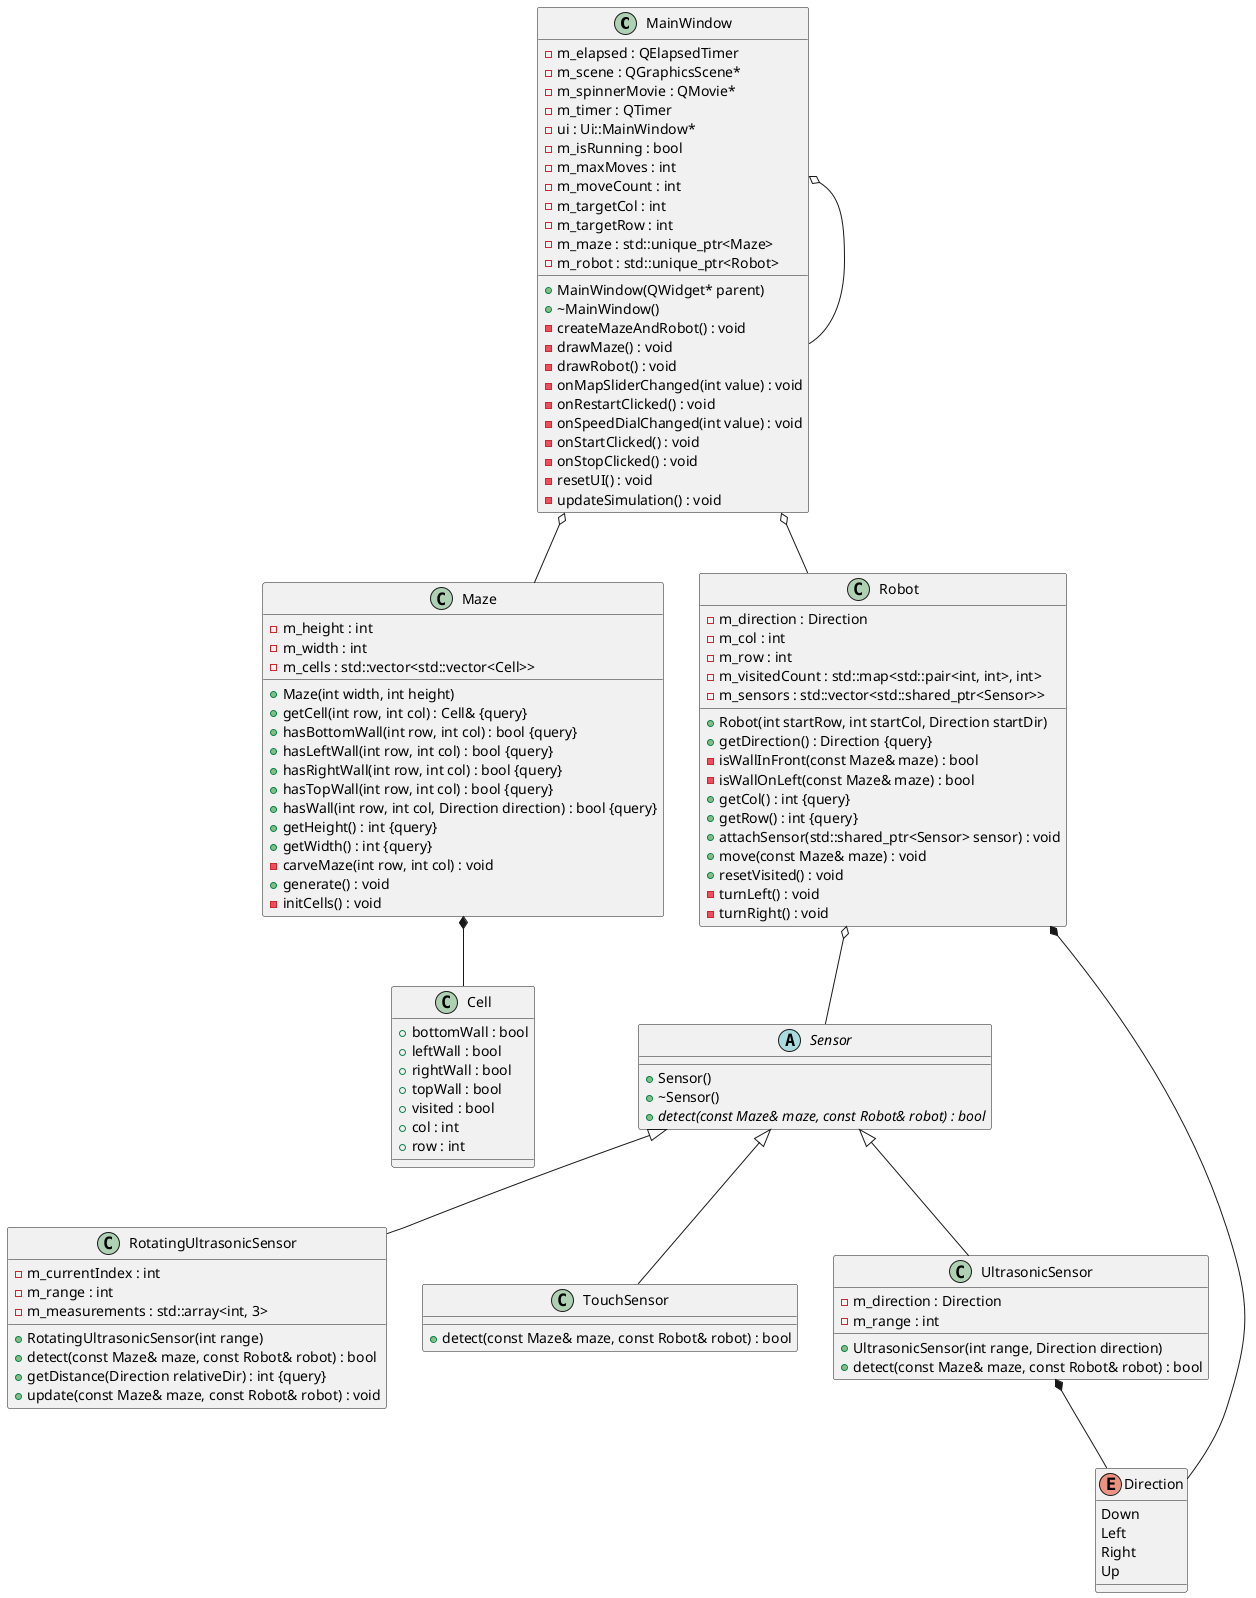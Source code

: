 @startuml





/' Objects '/

class MainWindow {
	+MainWindow(QWidget* parent)
	+~MainWindow()
	-m_elapsed : QElapsedTimer
	-m_scene : QGraphicsScene*
	-m_spinnerMovie : QMovie*
	-m_timer : QTimer
	-ui : Ui::MainWindow*
	-m_isRunning : bool
	-m_maxMoves : int
	-m_moveCount : int
	-m_targetCol : int
	-m_targetRow : int
	-m_maze : std::unique_ptr<Maze>
	-m_robot : std::unique_ptr<Robot>
	-createMazeAndRobot() : void
	-drawMaze() : void
	-drawRobot() : void
	-onMapSliderChanged(int value) : void
	-onRestartClicked() : void
	-onSpeedDialChanged(int value) : void
	-onStartClicked() : void
	-onStopClicked() : void
	-resetUI() : void
	-updateSimulation() : void
}


class Maze {
	+Maze(int width, int height)
	+getCell(int row, int col) : Cell& {query}
	+hasBottomWall(int row, int col) : bool {query}
	+hasLeftWall(int row, int col) : bool {query}
	+hasRightWall(int row, int col) : bool {query}
	+hasTopWall(int row, int col) : bool {query}
	+hasWall(int row, int col, Direction direction) : bool {query}
	+getHeight() : int {query}
	+getWidth() : int {query}
	-m_height : int
	-m_width : int
	-m_cells : std::vector<std::vector<Cell>>
	-carveMaze(int row, int col) : void
	+generate() : void
	-initCells() : void
}


class Robot {
	+Robot(int startRow, int startCol, Direction startDir)
	+getDirection() : Direction {query}
	-m_direction : Direction
	-isWallInFront(const Maze& maze) : bool
	-isWallOnLeft(const Maze& maze) : bool
	+getCol() : int {query}
	+getRow() : int {query}
	-m_col : int
	-m_row : int
	-m_visitedCount : std::map<std::pair<int, int>, int>
	-m_sensors : std::vector<std::shared_ptr<Sensor>>
	+attachSensor(std::shared_ptr<Sensor> sensor) : void
	+move(const Maze& maze) : void
	+resetVisited() : void
	-turnLeft() : void
	-turnRight() : void
}


class RotatingUltrasonicSensor {
	+RotatingUltrasonicSensor(int range)
	+detect(const Maze& maze, const Robot& robot) : bool
	+getDistance(Direction relativeDir) : int {query}
	-m_currentIndex : int
	-m_range : int
	-m_measurements : std::array<int, 3>
	+update(const Maze& maze, const Robot& robot) : void
}


abstract class Sensor {
	+Sensor()
	+~Sensor()
	+{abstract} detect(const Maze& maze, const Robot& robot) : bool
}


class TouchSensor {
	+detect(const Maze& maze, const Robot& robot) : bool
}


class UltrasonicSensor {
	+UltrasonicSensor(int range, Direction direction)
	-m_direction : Direction
	+detect(const Maze& maze, const Robot& robot) : bool
	-m_range : int
}


enum Direction {
	Down
	Left
	Right
	Up
}


class Cell {
	+bottomWall : bool
	+leftWall : bool
	+rightWall : bool
	+topWall : bool
	+visited : bool
	+col : int
	+row : int
}





/' Inheritance relationships '/

Sensor <|-- RotatingUltrasonicSensor


Sensor <|-- TouchSensor


Sensor <|-- UltrasonicSensor





/' Aggregation relationships '/

MainWindow o-- MainWindow


MainWindow o-- Maze


MainWindow o-- Robot


Maze *-- Cell


Robot *-- Direction


Robot o-- Sensor


UltrasonicSensor *-- Direction






/' Nested objects '/



@enduml
